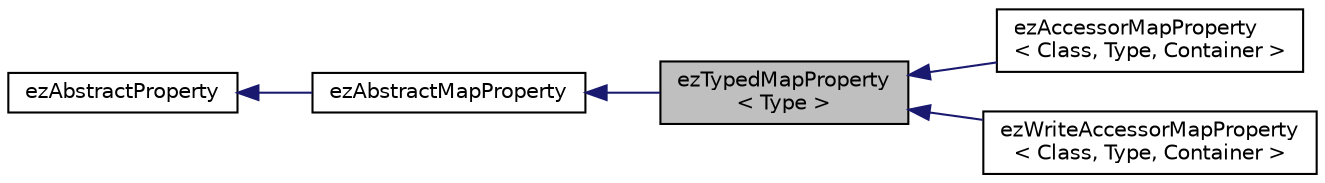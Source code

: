 digraph "ezTypedMapProperty&lt; Type &gt;"
{
 // LATEX_PDF_SIZE
  edge [fontname="Helvetica",fontsize="10",labelfontname="Helvetica",labelfontsize="10"];
  node [fontname="Helvetica",fontsize="10",shape=record];
  rankdir="LR";
  Node1 [label="ezTypedMapProperty\l\< Type \>",height=0.2,width=0.4,color="black", fillcolor="grey75", style="filled", fontcolor="black",tooltip=" "];
  Node2 -> Node1 [dir="back",color="midnightblue",fontsize="10",style="solid",fontname="Helvetica"];
  Node2 [label="ezAbstractMapProperty",height=0.2,width=0.4,color="black", fillcolor="white", style="filled",URL="$d3/d48/classez_abstract_map_property.htm",tooltip="The base class for a property that represents a set of values."];
  Node3 -> Node2 [dir="back",color="midnightblue",fontsize="10",style="solid",fontname="Helvetica"];
  Node3 [label="ezAbstractProperty",height=0.2,width=0.4,color="black", fillcolor="white", style="filled",URL="$d6/d81/classez_abstract_property.htm",tooltip="This is the base interface for all properties in the reflection system. It provides enough informatio..."];
  Node1 -> Node4 [dir="back",color="midnightblue",fontsize="10",style="solid",fontname="Helvetica"];
  Node4 [label="ezAccessorMapProperty\l\< Class, Type, Container \>",height=0.2,width=0.4,color="black", fillcolor="white", style="filled",URL="$de/d17/classez_accessor_map_property.htm",tooltip=" "];
  Node1 -> Node5 [dir="back",color="midnightblue",fontsize="10",style="solid",fontname="Helvetica"];
  Node5 [label="ezWriteAccessorMapProperty\l\< Class, Type, Container \>",height=0.2,width=0.4,color="black", fillcolor="white", style="filled",URL="$df/d8a/classez_write_accessor_map_property.htm",tooltip=" "];
}
